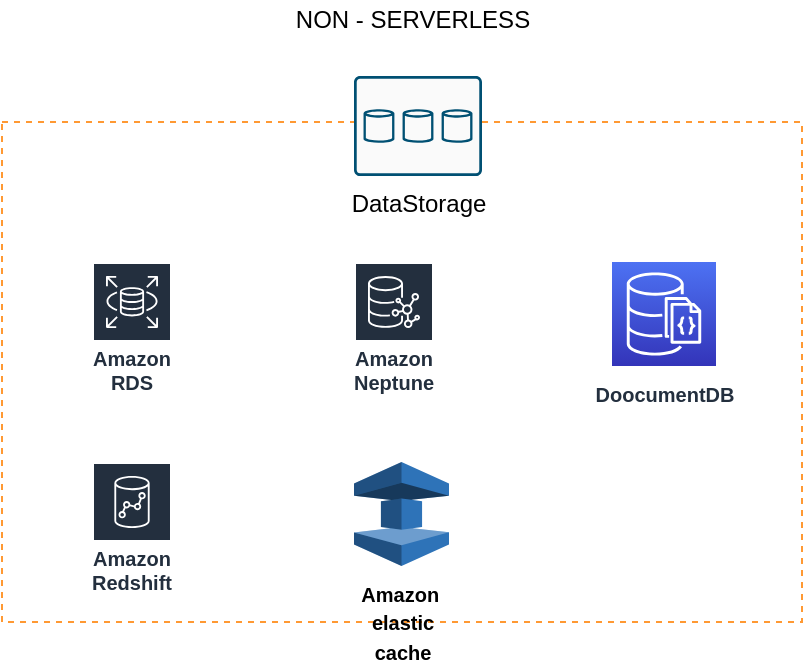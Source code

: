 <mxfile version="20.0.1" type="github">
  <diagram id="H57M7xQ1DezGqPtH5ixz" name="Page-1">
    <mxGraphModel dx="1072" dy="526" grid="1" gridSize="10" guides="1" tooltips="1" connect="1" arrows="1" fold="1" page="1" pageScale="1" pageWidth="827" pageHeight="1169" math="0" shadow="0">
      <root>
        <mxCell id="0" />
        <mxCell id="1" parent="0" />
        <mxCell id="E7UOl0bArKBPDQY0iL0o-1" value="" style="rounded=0;whiteSpace=wrap;html=1;dashed=1;fillColor=none;strokeColor=#FF9933;" vertex="1" parent="1">
          <mxGeometry x="75" y="100" width="400" height="250" as="geometry" />
        </mxCell>
        <mxCell id="E7UOl0bArKBPDQY0iL0o-2" value="DataStorage" style="sketch=0;points=[[0.015,0.015,0],[0.985,0.015,0],[0.985,0.985,0],[0.015,0.985,0],[0.25,0,0],[0.5,0,0],[0.75,0,0],[1,0.25,0],[1,0.5,0],[1,0.75,0],[0.75,1,0],[0.5,1,0],[0.25,1,0],[0,0.75,0],[0,0.5,0],[0,0.25,0]];verticalLabelPosition=bottom;html=1;verticalAlign=top;aspect=fixed;align=center;pointerEvents=1;shape=mxgraph.cisco19.rect;prIcon=storage;fillColor=#FAFAFA;strokeColor=#005073;fontSize=12;" vertex="1" parent="1">
          <mxGeometry x="251" y="77" width="64" height="50" as="geometry" />
        </mxCell>
        <mxCell id="E7UOl0bArKBPDQY0iL0o-10" value="NON - SERVERLESS" style="text;html=1;align=center;verticalAlign=middle;resizable=0;points=[];autosize=1;strokeColor=none;fillColor=none;" vertex="1" parent="1">
          <mxGeometry x="215" y="39" width="130" height="20" as="geometry" />
        </mxCell>
        <mxCell id="E7UOl0bArKBPDQY0iL0o-11" value="Amazon RDS" style="sketch=0;outlineConnect=0;fontColor=#232F3E;gradientColor=none;strokeColor=#ffffff;fillColor=#232F3E;dashed=0;verticalLabelPosition=middle;verticalAlign=bottom;align=center;html=1;whiteSpace=wrap;fontSize=10;fontStyle=1;spacing=3;shape=mxgraph.aws4.productIcon;prIcon=mxgraph.aws4.rds;" vertex="1" parent="1">
          <mxGeometry x="120" y="170" width="40" height="70" as="geometry" />
        </mxCell>
        <mxCell id="E7UOl0bArKBPDQY0iL0o-12" value="Amazon Redshift" style="sketch=0;outlineConnect=0;fontColor=#232F3E;gradientColor=none;strokeColor=#ffffff;fillColor=#232F3E;dashed=0;verticalLabelPosition=middle;verticalAlign=bottom;align=center;html=1;whiteSpace=wrap;fontSize=10;fontStyle=1;spacing=3;shape=mxgraph.aws4.productIcon;prIcon=mxgraph.aws4.redshift;" vertex="1" parent="1">
          <mxGeometry x="120" y="270" width="40" height="70" as="geometry" />
        </mxCell>
        <mxCell id="E7UOl0bArKBPDQY0iL0o-13" value="&lt;font style=&quot;font-size: 10px;&quot;&gt;&lt;b&gt;Amazon&amp;nbsp;&lt;br&gt;elastic&lt;br&gt;cache&lt;/b&gt;&lt;/font&gt;" style="outlineConnect=0;dashed=0;verticalLabelPosition=bottom;verticalAlign=top;align=center;html=1;shape=mxgraph.aws3.elasticache;fillColor=#2E73B8;gradientColor=none;" vertex="1" parent="1">
          <mxGeometry x="251" y="270" width="47.5" height="52" as="geometry" />
        </mxCell>
        <mxCell id="E7UOl0bArKBPDQY0iL0o-14" value="Amazon Neptune" style="sketch=0;outlineConnect=0;fontColor=#232F3E;gradientColor=none;strokeColor=#ffffff;fillColor=#232F3E;dashed=0;verticalLabelPosition=middle;verticalAlign=bottom;align=center;html=1;whiteSpace=wrap;fontSize=10;fontStyle=1;spacing=3;shape=mxgraph.aws4.productIcon;prIcon=mxgraph.aws4.neptune;" vertex="1" parent="1">
          <mxGeometry x="251" y="170" width="40" height="70" as="geometry" />
        </mxCell>
        <mxCell id="E7UOl0bArKBPDQY0iL0o-15" value="&lt;b&gt;&lt;font style=&quot;font-size: 10px;&quot;&gt;DoocumentDB&lt;/font&gt;&lt;/b&gt;" style="sketch=0;points=[[0,0,0],[0.25,0,0],[0.5,0,0],[0.75,0,0],[1,0,0],[0,1,0],[0.25,1,0],[0.5,1,0],[0.75,1,0],[1,1,0],[0,0.25,0],[0,0.5,0],[0,0.75,0],[1,0.25,0],[1,0.5,0],[1,0.75,0]];outlineConnect=0;fontColor=#232F3E;gradientColor=#4D72F3;gradientDirection=north;fillColor=#3334B9;strokeColor=#ffffff;dashed=0;verticalLabelPosition=bottom;verticalAlign=top;align=center;html=1;fontSize=12;fontStyle=0;aspect=fixed;shape=mxgraph.aws4.resourceIcon;resIcon=mxgraph.aws4.documentdb_with_mongodb_compatibility;" vertex="1" parent="1">
          <mxGeometry x="380" y="170" width="52" height="52" as="geometry" />
        </mxCell>
      </root>
    </mxGraphModel>
  </diagram>
</mxfile>
